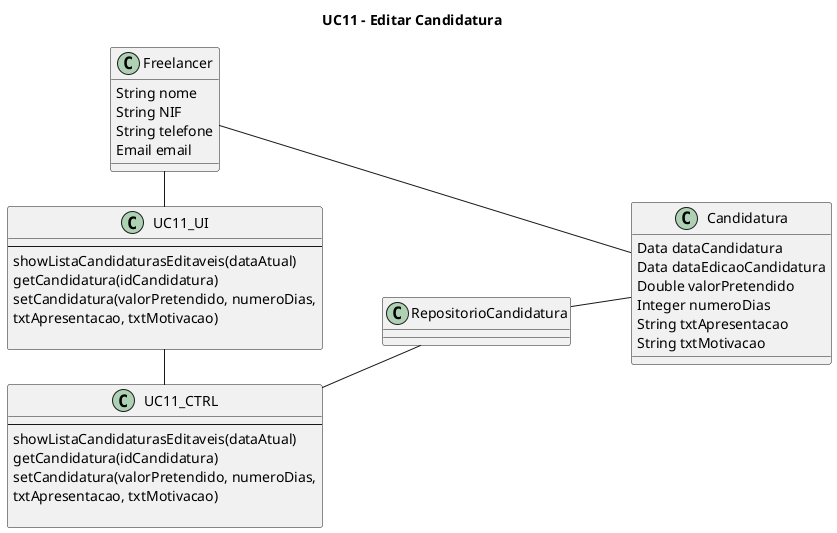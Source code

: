 @startuml
left to right direction

title UC11 - Editar Candidatura

class Freelancer {
    String nome 
    String NIF
    String telefone
    Email email
}
class Candidatura {
    Data dataCandidatura
    Data dataEdicaoCandidatura
    Double valorPretendido
    Integer numeroDias
    String txtApresentacao
    String txtMotivacao
}

class UC11_UI{
    --
    showListaCandidaturasEditaveis(dataAtual)
    getCandidatura(idCandidatura)
    setCandidatura(valorPretendido, numeroDias,
    txtApresentacao, txtMotivacao)
    
}
class UC11_CTRL{
    --
    showListaCandidaturasEditaveis(dataAtual)
    getCandidatura(idCandidatura)
    setCandidatura(valorPretendido, numeroDias,
    txtApresentacao, txtMotivacao)
   
}

class RepositorioCandidatura {

}

UC11_UI - UC11_CTRL
UC11_CTRL -- RepositorioCandidatura
RepositorioCandidatura -- Candidatura
Freelancer - UC11_UI
Freelancer - Candidatura
@enduml